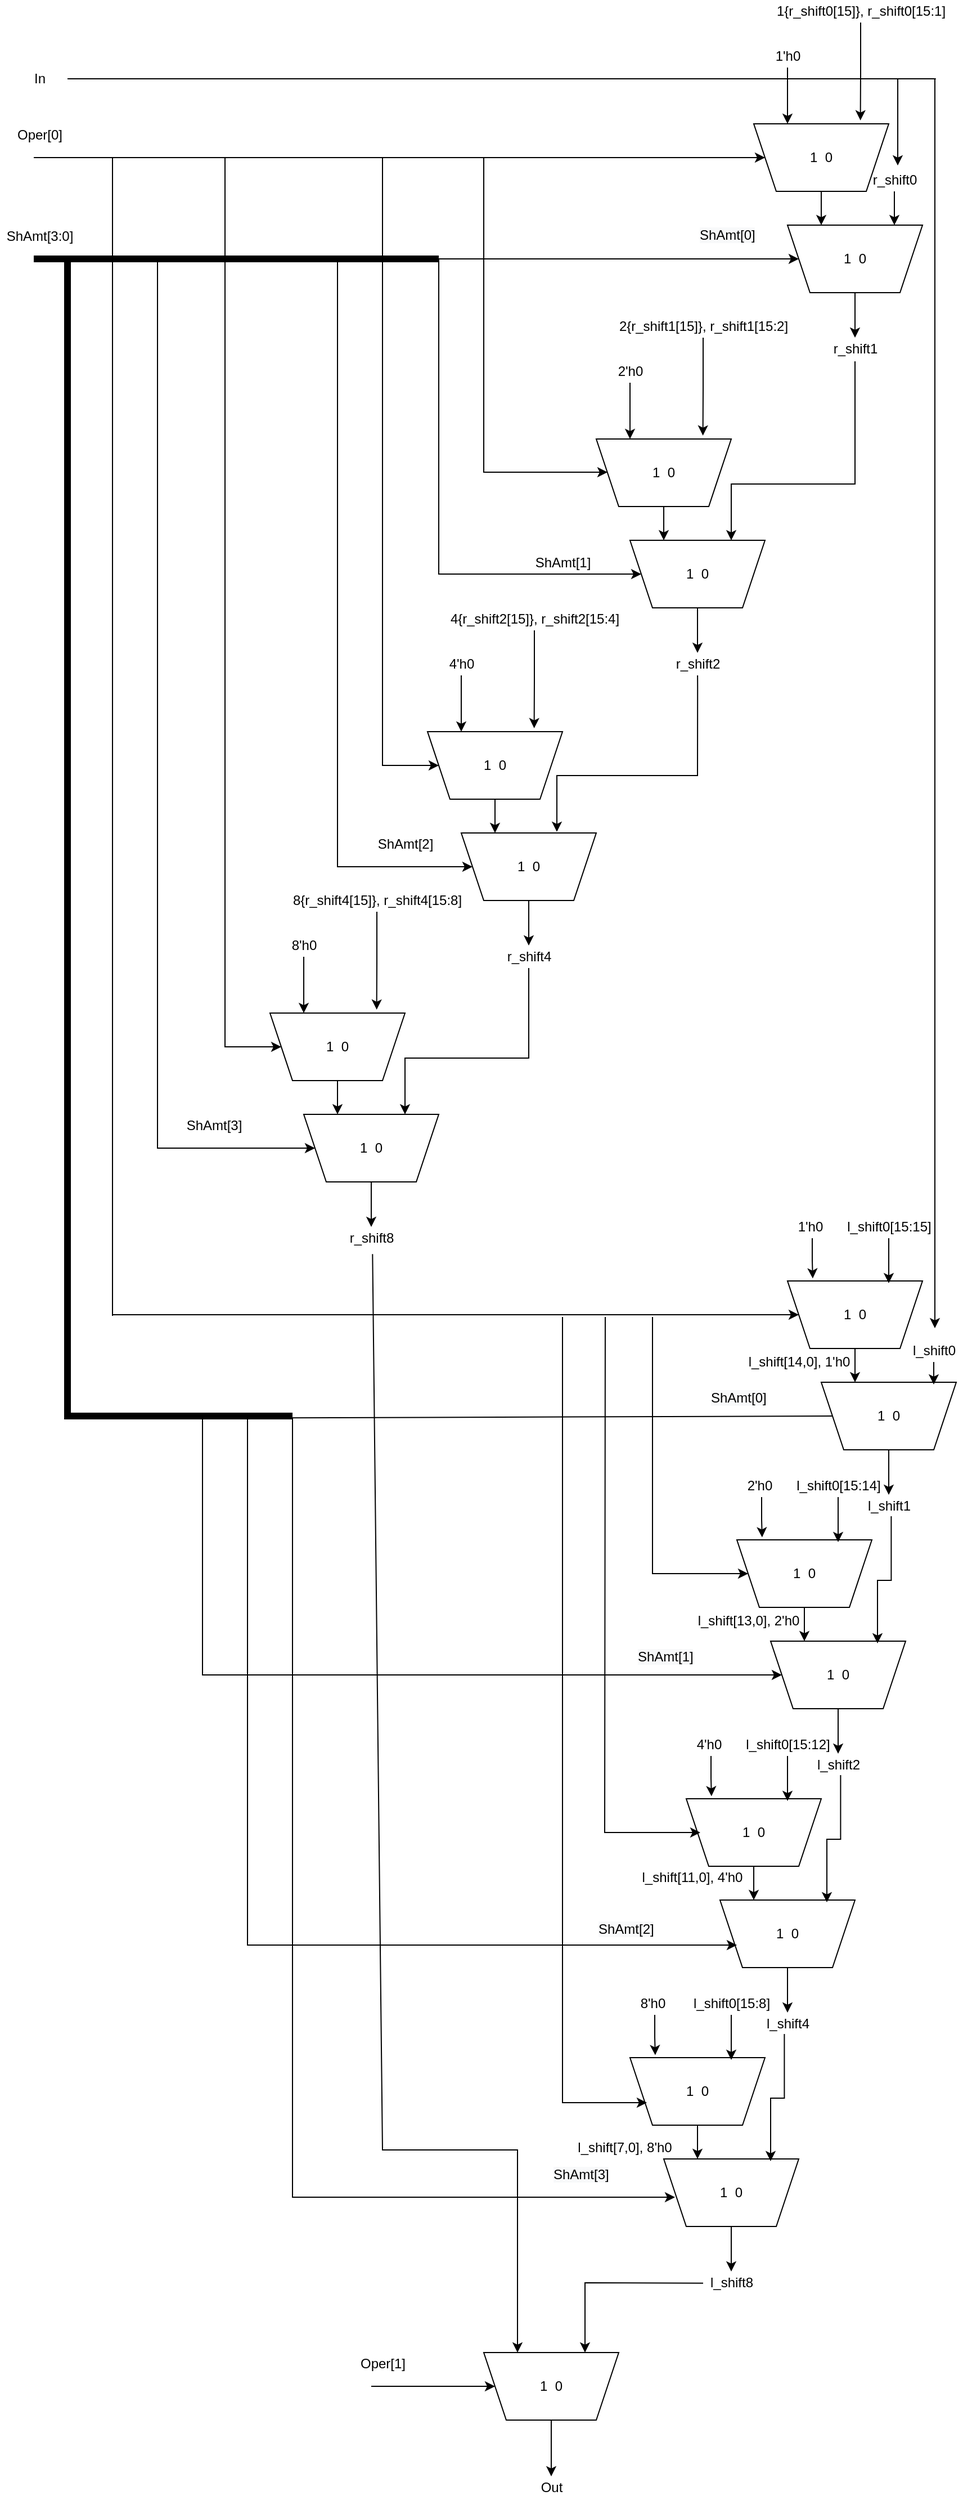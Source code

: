 <mxfile version="16.5.6" type="github">
  <diagram id="RHUD8mf-uBcJdWSbI8hs" name="Page-1">
    <mxGraphModel dx="1720" dy="2362" grid="1" gridSize="10" guides="1" tooltips="1" connect="1" arrows="1" fold="1" page="1" pageScale="1" pageWidth="1654" pageHeight="2336" math="0" shadow="0">
      <root>
        <mxCell id="0" />
        <mxCell id="1" parent="0" />
        <mxCell id="Gvq7CTQBBd0UtpshO9xt-1" value="1&lt;span style=&quot;white-space: pre&quot;&gt;	&lt;span style=&quot;white-space: pre&quot;&gt;	&lt;/span&gt;0&lt;/span&gt;" style="shape=trapezoid;perimeter=trapezoidPerimeter;whiteSpace=wrap;html=1;fixedSize=1;direction=west;" vertex="1" parent="1">
          <mxGeometry x="720" y="230" width="120" height="60" as="geometry" />
        </mxCell>
        <mxCell id="Gvq7CTQBBd0UtpshO9xt-19" value="" style="edgeStyle=orthogonalEdgeStyle;rounded=0;orthogonalLoop=1;jettySize=auto;html=1;entryX=0.75;entryY=1;entryDx=0;entryDy=0;" edge="1" parent="1" source="Gvq7CTQBBd0UtpshO9xt-2" target="Gvq7CTQBBd0UtpshO9xt-1">
          <mxGeometry relative="1" as="geometry" />
        </mxCell>
        <mxCell id="Gvq7CTQBBd0UtpshO9xt-2" value="1&lt;span style=&quot;white-space: pre&quot;&gt;	&lt;/span&gt;&lt;span style=&quot;white-space: pre&quot;&gt;	&lt;/span&gt;0" style="shape=trapezoid;perimeter=trapezoidPerimeter;whiteSpace=wrap;html=1;fixedSize=1;direction=west;" vertex="1" parent="1">
          <mxGeometry x="690" y="140" width="120" height="60" as="geometry" />
        </mxCell>
        <mxCell id="Gvq7CTQBBd0UtpshO9xt-4" value="ShAmt[3:0]" style="text;html=1;align=center;verticalAlign=middle;resizable=0;points=[];autosize=1;strokeColor=none;fillColor=none;" vertex="1" parent="1">
          <mxGeometry x="20" y="230" width="70" height="20" as="geometry" />
        </mxCell>
        <mxCell id="Gvq7CTQBBd0UtpshO9xt-7" value="Oper[0]" style="text;html=1;align=center;verticalAlign=middle;resizable=0;points=[];autosize=1;strokeColor=none;fillColor=none;" vertex="1" parent="1">
          <mxGeometry x="25" y="140" width="60" height="20" as="geometry" />
        </mxCell>
        <mxCell id="Gvq7CTQBBd0UtpshO9xt-13" value="" style="edgeStyle=orthogonalEdgeStyle;rounded=0;orthogonalLoop=1;jettySize=auto;html=1;entryX=0.75;entryY=1;entryDx=0;entryDy=0;" edge="1" parent="1" source="Gvq7CTQBBd0UtpshO9xt-10" target="Gvq7CTQBBd0UtpshO9xt-2">
          <mxGeometry relative="1" as="geometry" />
        </mxCell>
        <mxCell id="Gvq7CTQBBd0UtpshO9xt-10" value="1&#39;h0" style="text;html=1;align=center;verticalAlign=middle;resizable=0;points=[];autosize=1;strokeColor=none;fillColor=none;" vertex="1" parent="1">
          <mxGeometry x="700" y="70" width="40" height="20" as="geometry" />
        </mxCell>
        <mxCell id="Gvq7CTQBBd0UtpshO9xt-18" value="" style="edgeStyle=orthogonalEdgeStyle;rounded=0;orthogonalLoop=1;jettySize=auto;html=1;entryX=0.21;entryY=1.051;entryDx=0;entryDy=0;entryPerimeter=0;" edge="1" parent="1" source="Gvq7CTQBBd0UtpshO9xt-16" target="Gvq7CTQBBd0UtpshO9xt-2">
          <mxGeometry relative="1" as="geometry" />
        </mxCell>
        <mxCell id="Gvq7CTQBBd0UtpshO9xt-16" value="1{r_shift0[15]}, r_shift0[15:1]" style="text;html=1;align=center;verticalAlign=middle;resizable=0;points=[];autosize=1;strokeColor=none;fillColor=none;" vertex="1" parent="1">
          <mxGeometry x="700" y="30" width="170" height="20" as="geometry" />
        </mxCell>
        <mxCell id="Gvq7CTQBBd0UtpshO9xt-20" value="" style="endArrow=classic;html=1;rounded=0;entryX=1;entryY=0.5;entryDx=0;entryDy=0;" edge="1" parent="1" target="Gvq7CTQBBd0UtpshO9xt-1">
          <mxGeometry width="50" height="50" relative="1" as="geometry">
            <mxPoint x="160" y="260" as="sourcePoint" />
            <mxPoint x="780" y="160" as="targetPoint" />
          </mxGeometry>
        </mxCell>
        <mxCell id="Gvq7CTQBBd0UtpshO9xt-22" value="" style="edgeStyle=orthogonalEdgeStyle;rounded=0;orthogonalLoop=1;jettySize=auto;html=1;" edge="1" parent="1" source="Gvq7CTQBBd0UtpshO9xt-21" target="Gvq7CTQBBd0UtpshO9xt-1">
          <mxGeometry relative="1" as="geometry">
            <Array as="points">
              <mxPoint x="815" y="230" />
              <mxPoint x="815" y="230" />
            </Array>
          </mxGeometry>
        </mxCell>
        <mxCell id="Gvq7CTQBBd0UtpshO9xt-21" value="r_shift0" style="text;html=1;align=center;verticalAlign=middle;resizable=0;points=[];autosize=1;strokeColor=none;fillColor=none;" vertex="1" parent="1">
          <mxGeometry x="790" y="180" width="50" height="20" as="geometry" />
        </mxCell>
        <mxCell id="Gvq7CTQBBd0UtpshO9xt-24" value="" style="edgeStyle=orthogonalEdgeStyle;rounded=0;orthogonalLoop=1;jettySize=auto;html=1;" edge="1" parent="1" source="Gvq7CTQBBd0UtpshO9xt-1" target="Gvq7CTQBBd0UtpshO9xt-23">
          <mxGeometry relative="1" as="geometry" />
        </mxCell>
        <mxCell id="Gvq7CTQBBd0UtpshO9xt-23" value="r_shift1" style="text;html=1;align=center;verticalAlign=middle;resizable=0;points=[];autosize=1;strokeColor=none;fillColor=none;" vertex="1" parent="1">
          <mxGeometry x="755" y="330" width="50" height="20" as="geometry" />
        </mxCell>
        <mxCell id="Gvq7CTQBBd0UtpshO9xt-25" value="1&lt;span style=&quot;white-space: pre&quot;&gt;	&lt;span style=&quot;white-space: pre&quot;&gt;	&lt;/span&gt;0&lt;/span&gt;" style="shape=trapezoid;perimeter=trapezoidPerimeter;whiteSpace=wrap;html=1;fixedSize=1;direction=west;" vertex="1" parent="1">
          <mxGeometry x="580" y="510" width="120" height="60" as="geometry" />
        </mxCell>
        <mxCell id="Gvq7CTQBBd0UtpshO9xt-26" value="" style="edgeStyle=orthogonalEdgeStyle;rounded=0;orthogonalLoop=1;jettySize=auto;html=1;entryX=0.75;entryY=1;entryDx=0;entryDy=0;" edge="1" parent="1" source="Gvq7CTQBBd0UtpshO9xt-27" target="Gvq7CTQBBd0UtpshO9xt-25">
          <mxGeometry relative="1" as="geometry" />
        </mxCell>
        <mxCell id="Gvq7CTQBBd0UtpshO9xt-27" value="1&lt;span style=&quot;white-space: pre&quot;&gt;	&lt;/span&gt;&lt;span style=&quot;white-space: pre&quot;&gt;	&lt;/span&gt;0" style="shape=trapezoid;perimeter=trapezoidPerimeter;whiteSpace=wrap;html=1;fixedSize=1;direction=west;" vertex="1" parent="1">
          <mxGeometry x="550" y="420" width="120" height="60" as="geometry" />
        </mxCell>
        <mxCell id="Gvq7CTQBBd0UtpshO9xt-29" value="" style="endArrow=classic;html=1;rounded=0;entryX=1;entryY=0.5;entryDx=0;entryDy=0;" edge="1" parent="1">
          <mxGeometry width="50" height="50" relative="1" as="geometry">
            <mxPoint x="450" y="449.5" as="sourcePoint" />
            <mxPoint x="560" y="449.5" as="targetPoint" />
            <Array as="points">
              <mxPoint x="450" y="170" />
              <mxPoint x="450" y="449.5" />
            </Array>
          </mxGeometry>
        </mxCell>
        <mxCell id="Gvq7CTQBBd0UtpshO9xt-31" value="" style="edgeStyle=orthogonalEdgeStyle;rounded=0;orthogonalLoop=1;jettySize=auto;html=1;entryX=0.75;entryY=1;entryDx=0;entryDy=0;" edge="1" parent="1" source="Gvq7CTQBBd0UtpshO9xt-32" target="Gvq7CTQBBd0UtpshO9xt-27">
          <mxGeometry relative="1" as="geometry" />
        </mxCell>
        <mxCell id="Gvq7CTQBBd0UtpshO9xt-32" value="2&#39;h0" style="text;html=1;align=center;verticalAlign=middle;resizable=0;points=[];autosize=1;strokeColor=none;fillColor=none;" vertex="1" parent="1">
          <mxGeometry x="560" y="350" width="40" height="20" as="geometry" />
        </mxCell>
        <mxCell id="Gvq7CTQBBd0UtpshO9xt-33" value="" style="edgeStyle=orthogonalEdgeStyle;rounded=0;orthogonalLoop=1;jettySize=auto;html=1;entryX=0.21;entryY=1.051;entryDx=0;entryDy=0;entryPerimeter=0;" edge="1" parent="1" source="Gvq7CTQBBd0UtpshO9xt-34" target="Gvq7CTQBBd0UtpshO9xt-27">
          <mxGeometry relative="1" as="geometry" />
        </mxCell>
        <mxCell id="Gvq7CTQBBd0UtpshO9xt-34" value="2{r_shift1[15]}, r_shift1[15:2]" style="text;html=1;align=center;verticalAlign=middle;resizable=0;points=[];autosize=1;strokeColor=none;fillColor=none;" vertex="1" parent="1">
          <mxGeometry x="560" y="310" width="170" height="20" as="geometry" />
        </mxCell>
        <mxCell id="Gvq7CTQBBd0UtpshO9xt-35" value="" style="endArrow=classic;html=1;rounded=0;entryX=1;entryY=0.5;entryDx=0;entryDy=0;" edge="1" parent="1" target="Gvq7CTQBBd0UtpshO9xt-25">
          <mxGeometry width="50" height="50" relative="1" as="geometry">
            <mxPoint x="410" y="260" as="sourcePoint" />
            <mxPoint x="640" y="440" as="targetPoint" />
            <Array as="points">
              <mxPoint x="410" y="540" />
            </Array>
          </mxGeometry>
        </mxCell>
        <mxCell id="Gvq7CTQBBd0UtpshO9xt-36" value="" style="edgeStyle=orthogonalEdgeStyle;rounded=0;orthogonalLoop=1;jettySize=auto;html=1;exitX=0.5;exitY=1.05;exitDx=0;exitDy=0;exitPerimeter=0;" edge="1" parent="1" source="Gvq7CTQBBd0UtpshO9xt-23" target="Gvq7CTQBBd0UtpshO9xt-25">
          <mxGeometry relative="1" as="geometry">
            <Array as="points">
              <mxPoint x="780" y="460" />
              <mxPoint x="670" y="460" />
            </Array>
            <mxPoint x="675" y="480" as="sourcePoint" />
          </mxGeometry>
        </mxCell>
        <mxCell id="Gvq7CTQBBd0UtpshO9xt-38" value="" style="edgeStyle=orthogonalEdgeStyle;rounded=0;orthogonalLoop=1;jettySize=auto;html=1;" edge="1" parent="1" source="Gvq7CTQBBd0UtpshO9xt-25" target="Gvq7CTQBBd0UtpshO9xt-39">
          <mxGeometry relative="1" as="geometry" />
        </mxCell>
        <mxCell id="Gvq7CTQBBd0UtpshO9xt-39" value="r_shift2" style="text;html=1;align=center;verticalAlign=middle;resizable=0;points=[];autosize=1;strokeColor=none;fillColor=none;" vertex="1" parent="1">
          <mxGeometry x="615" y="610" width="50" height="20" as="geometry" />
        </mxCell>
        <mxCell id="Gvq7CTQBBd0UtpshO9xt-40" value="" style="endArrow=classic;html=1;rounded=0;entryX=1;entryY=0.5;entryDx=0;entryDy=0;" edge="1" parent="1" target="Gvq7CTQBBd0UtpshO9xt-2">
          <mxGeometry width="50" height="50" relative="1" as="geometry">
            <mxPoint x="50" y="170" as="sourcePoint" />
            <mxPoint x="390" y="140" as="targetPoint" />
          </mxGeometry>
        </mxCell>
        <mxCell id="Gvq7CTQBBd0UtpshO9xt-41" value="" style="endArrow=classic;html=1;rounded=0;entryX=0.56;entryY=-0.15;entryDx=0;entryDy=0;entryPerimeter=0;" edge="1" parent="1" target="Gvq7CTQBBd0UtpshO9xt-21">
          <mxGeometry width="50" height="50" relative="1" as="geometry">
            <mxPoint x="80" y="100" as="sourcePoint" />
            <mxPoint x="230" y="80" as="targetPoint" />
            <Array as="points">
              <mxPoint x="818" y="100" />
            </Array>
          </mxGeometry>
        </mxCell>
        <mxCell id="Gvq7CTQBBd0UtpshO9xt-42" value="In" style="text;html=1;align=center;verticalAlign=middle;resizable=0;points=[];autosize=1;strokeColor=none;fillColor=none;" vertex="1" parent="1">
          <mxGeometry x="40" y="90" width="30" height="20" as="geometry" />
        </mxCell>
        <mxCell id="Gvq7CTQBBd0UtpshO9xt-43" value="1&lt;span style=&quot;white-space: pre&quot;&gt;	&lt;span style=&quot;white-space: pre&quot;&gt;	&lt;/span&gt;0&lt;/span&gt;" style="shape=trapezoid;perimeter=trapezoidPerimeter;whiteSpace=wrap;html=1;fixedSize=1;direction=west;" vertex="1" parent="1">
          <mxGeometry x="430" y="770" width="120" height="60" as="geometry" />
        </mxCell>
        <mxCell id="Gvq7CTQBBd0UtpshO9xt-44" value="" style="edgeStyle=orthogonalEdgeStyle;rounded=0;orthogonalLoop=1;jettySize=auto;html=1;entryX=0.75;entryY=1;entryDx=0;entryDy=0;" edge="1" parent="1" source="Gvq7CTQBBd0UtpshO9xt-45" target="Gvq7CTQBBd0UtpshO9xt-43">
          <mxGeometry relative="1" as="geometry" />
        </mxCell>
        <mxCell id="Gvq7CTQBBd0UtpshO9xt-45" value="1&lt;span style=&quot;white-space: pre&quot;&gt;	&lt;/span&gt;&lt;span style=&quot;white-space: pre&quot;&gt;	&lt;/span&gt;0" style="shape=trapezoid;perimeter=trapezoidPerimeter;whiteSpace=wrap;html=1;fixedSize=1;direction=west;" vertex="1" parent="1">
          <mxGeometry x="400" y="680" width="120" height="60" as="geometry" />
        </mxCell>
        <mxCell id="Gvq7CTQBBd0UtpshO9xt-46" value="" style="edgeStyle=orthogonalEdgeStyle;rounded=0;orthogonalLoop=1;jettySize=auto;html=1;entryX=0.75;entryY=1;entryDx=0;entryDy=0;" edge="1" parent="1" source="Gvq7CTQBBd0UtpshO9xt-47" target="Gvq7CTQBBd0UtpshO9xt-45">
          <mxGeometry relative="1" as="geometry" />
        </mxCell>
        <mxCell id="Gvq7CTQBBd0UtpshO9xt-47" value="4&#39;h0" style="text;html=1;align=center;verticalAlign=middle;resizable=0;points=[];autosize=1;strokeColor=none;fillColor=none;" vertex="1" parent="1">
          <mxGeometry x="410" y="610" width="40" height="20" as="geometry" />
        </mxCell>
        <mxCell id="Gvq7CTQBBd0UtpshO9xt-48" value="" style="edgeStyle=orthogonalEdgeStyle;rounded=0;orthogonalLoop=1;jettySize=auto;html=1;entryX=0.21;entryY=1.051;entryDx=0;entryDy=0;entryPerimeter=0;" edge="1" parent="1" source="Gvq7CTQBBd0UtpshO9xt-49" target="Gvq7CTQBBd0UtpshO9xt-45">
          <mxGeometry relative="1" as="geometry" />
        </mxCell>
        <mxCell id="Gvq7CTQBBd0UtpshO9xt-49" value="4{r_shift2[15]}, r_shift2[15:4]" style="text;html=1;align=center;verticalAlign=middle;resizable=0;points=[];autosize=1;strokeColor=none;fillColor=none;" vertex="1" parent="1">
          <mxGeometry x="410" y="570" width="170" height="20" as="geometry" />
        </mxCell>
        <mxCell id="Gvq7CTQBBd0UtpshO9xt-50" value="" style="edgeStyle=orthogonalEdgeStyle;rounded=0;orthogonalLoop=1;jettySize=auto;html=1;" edge="1" parent="1" source="Gvq7CTQBBd0UtpshO9xt-43" target="Gvq7CTQBBd0UtpshO9xt-51">
          <mxGeometry relative="1" as="geometry" />
        </mxCell>
        <mxCell id="Gvq7CTQBBd0UtpshO9xt-51" value="r_shift4" style="text;html=1;align=center;verticalAlign=middle;resizable=0;points=[];autosize=1;strokeColor=none;fillColor=none;" vertex="1" parent="1">
          <mxGeometry x="465" y="870" width="50" height="20" as="geometry" />
        </mxCell>
        <mxCell id="Gvq7CTQBBd0UtpshO9xt-52" value="1&lt;span style=&quot;white-space: pre&quot;&gt;	&lt;span style=&quot;white-space: pre&quot;&gt;	&lt;/span&gt;0&lt;/span&gt;" style="shape=trapezoid;perimeter=trapezoidPerimeter;whiteSpace=wrap;html=1;fixedSize=1;direction=west;" vertex="1" parent="1">
          <mxGeometry x="290" y="1020" width="120" height="60" as="geometry" />
        </mxCell>
        <mxCell id="Gvq7CTQBBd0UtpshO9xt-53" value="" style="edgeStyle=orthogonalEdgeStyle;rounded=0;orthogonalLoop=1;jettySize=auto;html=1;entryX=0.75;entryY=1;entryDx=0;entryDy=0;" edge="1" parent="1" source="Gvq7CTQBBd0UtpshO9xt-54" target="Gvq7CTQBBd0UtpshO9xt-52">
          <mxGeometry relative="1" as="geometry" />
        </mxCell>
        <mxCell id="Gvq7CTQBBd0UtpshO9xt-54" value="1&lt;span style=&quot;white-space: pre&quot;&gt;	&lt;/span&gt;&lt;span style=&quot;white-space: pre&quot;&gt;	&lt;/span&gt;0" style="shape=trapezoid;perimeter=trapezoidPerimeter;whiteSpace=wrap;html=1;fixedSize=1;direction=west;" vertex="1" parent="1">
          <mxGeometry x="260" y="930" width="120" height="60" as="geometry" />
        </mxCell>
        <mxCell id="Gvq7CTQBBd0UtpshO9xt-55" value="" style="edgeStyle=orthogonalEdgeStyle;rounded=0;orthogonalLoop=1;jettySize=auto;html=1;entryX=0.75;entryY=1;entryDx=0;entryDy=0;" edge="1" parent="1" source="Gvq7CTQBBd0UtpshO9xt-56" target="Gvq7CTQBBd0UtpshO9xt-54">
          <mxGeometry relative="1" as="geometry" />
        </mxCell>
        <mxCell id="Gvq7CTQBBd0UtpshO9xt-56" value="8&#39;h0" style="text;html=1;align=center;verticalAlign=middle;resizable=0;points=[];autosize=1;strokeColor=none;fillColor=none;" vertex="1" parent="1">
          <mxGeometry x="270" y="860" width="40" height="20" as="geometry" />
        </mxCell>
        <mxCell id="Gvq7CTQBBd0UtpshO9xt-57" value="" style="edgeStyle=orthogonalEdgeStyle;rounded=0;orthogonalLoop=1;jettySize=auto;html=1;entryX=0.21;entryY=1.051;entryDx=0;entryDy=0;entryPerimeter=0;" edge="1" parent="1" source="Gvq7CTQBBd0UtpshO9xt-58" target="Gvq7CTQBBd0UtpshO9xt-54">
          <mxGeometry relative="1" as="geometry" />
        </mxCell>
        <mxCell id="Gvq7CTQBBd0UtpshO9xt-58" value="8{r_shift4[15]}, r_shift4[15:8]" style="text;html=1;align=center;verticalAlign=middle;resizable=0;points=[];autosize=1;strokeColor=none;fillColor=none;" vertex="1" parent="1">
          <mxGeometry x="270" y="820" width="170" height="20" as="geometry" />
        </mxCell>
        <mxCell id="Gvq7CTQBBd0UtpshO9xt-59" value="" style="edgeStyle=orthogonalEdgeStyle;rounded=0;orthogonalLoop=1;jettySize=auto;html=1;" edge="1" parent="1" source="Gvq7CTQBBd0UtpshO9xt-52" target="Gvq7CTQBBd0UtpshO9xt-60">
          <mxGeometry relative="1" as="geometry" />
        </mxCell>
        <mxCell id="Gvq7CTQBBd0UtpshO9xt-60" value="r_shift8" style="text;html=1;align=center;verticalAlign=middle;resizable=0;points=[];autosize=1;strokeColor=none;fillColor=none;" vertex="1" parent="1">
          <mxGeometry x="325" y="1120" width="50" height="20" as="geometry" />
        </mxCell>
        <mxCell id="Gvq7CTQBBd0UtpshO9xt-61" value="" style="endArrow=classic;html=1;rounded=0;entryX=1;entryY=0.5;entryDx=0;entryDy=0;" edge="1" parent="1" target="Gvq7CTQBBd0UtpshO9xt-45">
          <mxGeometry width="50" height="50" relative="1" as="geometry">
            <mxPoint x="360" y="170" as="sourcePoint" />
            <mxPoint x="390" y="660" as="targetPoint" />
            <Array as="points">
              <mxPoint x="360" y="710" />
            </Array>
          </mxGeometry>
        </mxCell>
        <mxCell id="Gvq7CTQBBd0UtpshO9xt-62" value="" style="endArrow=classic;html=1;rounded=0;entryX=0.917;entryY=0.5;entryDx=0;entryDy=0;entryPerimeter=0;" edge="1" parent="1" target="Gvq7CTQBBd0UtpshO9xt-43">
          <mxGeometry width="50" height="50" relative="1" as="geometry">
            <mxPoint x="320" y="260" as="sourcePoint" />
            <mxPoint x="250" y="480" as="targetPoint" />
            <Array as="points">
              <mxPoint x="320" y="800" />
            </Array>
          </mxGeometry>
        </mxCell>
        <mxCell id="Gvq7CTQBBd0UtpshO9xt-63" value="" style="endArrow=classic;html=1;rounded=0;entryX=1;entryY=0.5;entryDx=0;entryDy=0;" edge="1" parent="1">
          <mxGeometry width="50" height="50" relative="1" as="geometry">
            <mxPoint x="220" y="170" as="sourcePoint" />
            <mxPoint x="270.0" y="960" as="targetPoint" />
            <Array as="points">
              <mxPoint x="220" y="960" />
            </Array>
          </mxGeometry>
        </mxCell>
        <mxCell id="Gvq7CTQBBd0UtpshO9xt-64" value="" style="endArrow=classic;html=1;rounded=0;entryX=1;entryY=0.5;entryDx=0;entryDy=0;" edge="1" parent="1">
          <mxGeometry width="50" height="50" relative="1" as="geometry">
            <mxPoint x="160" y="260" as="sourcePoint" />
            <mxPoint x="300.0" y="1050" as="targetPoint" />
            <Array as="points">
              <mxPoint x="160" y="1050" />
            </Array>
          </mxGeometry>
        </mxCell>
        <mxCell id="Gvq7CTQBBd0UtpshO9xt-65" value="" style="edgeStyle=orthogonalEdgeStyle;rounded=0;orthogonalLoop=1;jettySize=auto;html=1;exitX=0.501;exitY=1;exitDx=0;exitDy=0;exitPerimeter=0;" edge="1" parent="1" source="Gvq7CTQBBd0UtpshO9xt-39">
          <mxGeometry relative="1" as="geometry">
            <Array as="points">
              <mxPoint x="640" y="640" />
              <mxPoint x="640" y="719" />
              <mxPoint x="515" y="719" />
            </Array>
            <mxPoint x="640" y="640" as="sourcePoint" />
            <mxPoint x="515" y="769" as="targetPoint" />
          </mxGeometry>
        </mxCell>
        <mxCell id="Gvq7CTQBBd0UtpshO9xt-66" value="" style="edgeStyle=orthogonalEdgeStyle;rounded=0;orthogonalLoop=1;jettySize=auto;html=1;exitX=0.5;exitY=1;exitDx=0;exitDy=0;exitPerimeter=0;" edge="1" parent="1" source="Gvq7CTQBBd0UtpshO9xt-51">
          <mxGeometry relative="1" as="geometry">
            <Array as="points">
              <mxPoint x="490" y="970" />
              <mxPoint x="380" y="970" />
            </Array>
            <mxPoint x="490" y="900" as="sourcePoint" />
            <mxPoint x="380" y="1020" as="targetPoint" />
          </mxGeometry>
        </mxCell>
        <mxCell id="Gvq7CTQBBd0UtpshO9xt-70" value="" style="endArrow=none;html=1;rounded=0;strokeWidth=6;" edge="1" parent="1">
          <mxGeometry width="50" height="50" relative="1" as="geometry">
            <mxPoint x="50" y="260" as="sourcePoint" />
            <mxPoint x="410" y="260" as="targetPoint" />
          </mxGeometry>
        </mxCell>
        <mxCell id="Gvq7CTQBBd0UtpshO9xt-71" value="ShAmt[3]" style="text;html=1;align=center;verticalAlign=middle;resizable=0;points=[];autosize=1;strokeColor=none;fillColor=none;" vertex="1" parent="1">
          <mxGeometry x="180" y="1020" width="60" height="20" as="geometry" />
        </mxCell>
        <mxCell id="Gvq7CTQBBd0UtpshO9xt-72" value="ShAmt[2]" style="text;html=1;align=center;verticalAlign=middle;resizable=0;points=[];autosize=1;strokeColor=none;fillColor=none;" vertex="1" parent="1">
          <mxGeometry x="350" y="770" width="60" height="20" as="geometry" />
        </mxCell>
        <mxCell id="Gvq7CTQBBd0UtpshO9xt-73" value="ShAmt[1]" style="text;html=1;align=center;verticalAlign=middle;resizable=0;points=[];autosize=1;strokeColor=none;fillColor=none;" vertex="1" parent="1">
          <mxGeometry x="490" y="520" width="60" height="20" as="geometry" />
        </mxCell>
        <mxCell id="Gvq7CTQBBd0UtpshO9xt-74" value="&lt;span style=&quot;color: rgb(0 , 0 , 0) ; font-family: &amp;#34;helvetica&amp;#34; ; font-size: 12px ; font-style: normal ; font-weight: 400 ; letter-spacing: normal ; text-align: center ; text-indent: 0px ; text-transform: none ; word-spacing: 0px ; background-color: rgb(248 , 249 , 250) ; display: inline ; float: none&quot;&gt;ShAmt[0]&lt;/span&gt;" style="text;whiteSpace=wrap;html=1;" vertex="1" parent="1">
          <mxGeometry x="640" y="225" width="70" height="30" as="geometry" />
        </mxCell>
        <mxCell id="Gvq7CTQBBd0UtpshO9xt-75" value="1&lt;span style=&quot;white-space: pre&quot;&gt;	&lt;span style=&quot;white-space: pre&quot;&gt;	&lt;/span&gt;0&lt;/span&gt;" style="shape=trapezoid;perimeter=trapezoidPerimeter;whiteSpace=wrap;html=1;fixedSize=1;direction=west;" vertex="1" parent="1">
          <mxGeometry x="750" y="1258" width="120" height="60" as="geometry" />
        </mxCell>
        <mxCell id="Gvq7CTQBBd0UtpshO9xt-76" value="" style="edgeStyle=orthogonalEdgeStyle;rounded=0;orthogonalLoop=1;jettySize=auto;html=1;entryX=0.75;entryY=1;entryDx=0;entryDy=0;" edge="1" parent="1" source="Gvq7CTQBBd0UtpshO9xt-77" target="Gvq7CTQBBd0UtpshO9xt-75">
          <mxGeometry relative="1" as="geometry" />
        </mxCell>
        <mxCell id="Gvq7CTQBBd0UtpshO9xt-77" value="1&lt;span style=&quot;white-space: pre&quot;&gt;	&lt;/span&gt;&lt;span style=&quot;white-space: pre&quot;&gt;	&lt;/span&gt;0" style="shape=trapezoid;perimeter=trapezoidPerimeter;whiteSpace=wrap;html=1;fixedSize=1;direction=west;" vertex="1" parent="1">
          <mxGeometry x="720" y="1168" width="120" height="60" as="geometry" />
        </mxCell>
        <mxCell id="Gvq7CTQBBd0UtpshO9xt-78" value="" style="edgeStyle=orthogonalEdgeStyle;rounded=0;orthogonalLoop=1;jettySize=auto;html=1;" edge="1" parent="1" source="Gvq7CTQBBd0UtpshO9xt-75" target="Gvq7CTQBBd0UtpshO9xt-79">
          <mxGeometry relative="1" as="geometry" />
        </mxCell>
        <mxCell id="Gvq7CTQBBd0UtpshO9xt-79" value="l_shift1" style="text;html=1;align=center;verticalAlign=middle;resizable=0;points=[];autosize=1;strokeColor=none;fillColor=none;" vertex="1" parent="1">
          <mxGeometry x="785" y="1358" width="50" height="20" as="geometry" />
        </mxCell>
        <mxCell id="Gvq7CTQBBd0UtpshO9xt-80" value="" style="endArrow=classic;html=1;rounded=0;strokeWidth=1;" edge="1" parent="1">
          <mxGeometry width="50" height="50" relative="1" as="geometry">
            <mxPoint x="851" y="100" as="sourcePoint" />
            <mxPoint x="851" y="1210" as="targetPoint" />
            <Array as="points">
              <mxPoint x="851" y="100" />
            </Array>
          </mxGeometry>
        </mxCell>
        <mxCell id="Gvq7CTQBBd0UtpshO9xt-81" value="" style="endArrow=none;html=1;rounded=0;strokeWidth=1;" edge="1" parent="1">
          <mxGeometry width="50" height="50" relative="1" as="geometry">
            <mxPoint x="814" y="99.97" as="sourcePoint" />
            <mxPoint x="851.85" y="100.02" as="targetPoint" />
          </mxGeometry>
        </mxCell>
        <mxCell id="Gvq7CTQBBd0UtpshO9xt-83" value="" style="edgeStyle=orthogonalEdgeStyle;rounded=0;orthogonalLoop=1;jettySize=auto;html=1;strokeWidth=1;" edge="1" parent="1" source="Gvq7CTQBBd0UtpshO9xt-82">
          <mxGeometry relative="1" as="geometry">
            <mxPoint x="850" y="1260" as="targetPoint" />
          </mxGeometry>
        </mxCell>
        <mxCell id="Gvq7CTQBBd0UtpshO9xt-82" value="l_shift0" style="text;html=1;align=center;verticalAlign=middle;resizable=0;points=[];autosize=1;strokeColor=none;fillColor=none;" vertex="1" parent="1">
          <mxGeometry x="825" y="1220" width="50" height="20" as="geometry" />
        </mxCell>
        <mxCell id="Gvq7CTQBBd0UtpshO9xt-84" value="" style="endArrow=classic;html=1;rounded=0;strokeWidth=1;entryX=1;entryY=0.5;entryDx=0;entryDy=0;" edge="1" parent="1" target="Gvq7CTQBBd0UtpshO9xt-77">
          <mxGeometry width="50" height="50" relative="1" as="geometry">
            <mxPoint x="120" y="1198" as="sourcePoint" />
            <mxPoint x="670" y="1190" as="targetPoint" />
          </mxGeometry>
        </mxCell>
        <mxCell id="Gvq7CTQBBd0UtpshO9xt-85" value="" style="endArrow=none;html=1;rounded=0;strokeWidth=1;" edge="1" parent="1">
          <mxGeometry width="50" height="50" relative="1" as="geometry">
            <mxPoint x="120" y="1199" as="sourcePoint" />
            <mxPoint x="120" y="170" as="targetPoint" />
          </mxGeometry>
        </mxCell>
        <mxCell id="Gvq7CTQBBd0UtpshO9xt-88" style="edgeStyle=orthogonalEdgeStyle;rounded=0;orthogonalLoop=1;jettySize=auto;html=1;strokeWidth=1;" edge="1" parent="1" source="Gvq7CTQBBd0UtpshO9xt-86">
          <mxGeometry relative="1" as="geometry">
            <mxPoint x="810" y="1170" as="targetPoint" />
            <Array as="points">
              <mxPoint x="810" y="1170" />
            </Array>
          </mxGeometry>
        </mxCell>
        <mxCell id="Gvq7CTQBBd0UtpshO9xt-86" value="l_shift0[15:15]" style="text;html=1;align=center;verticalAlign=middle;resizable=0;points=[];autosize=1;strokeColor=none;fillColor=none;" vertex="1" parent="1">
          <mxGeometry x="765" y="1110" width="90" height="20" as="geometry" />
        </mxCell>
        <mxCell id="Gvq7CTQBBd0UtpshO9xt-90" value="" style="edgeStyle=orthogonalEdgeStyle;rounded=0;orthogonalLoop=1;jettySize=auto;html=1;strokeWidth=1;entryX=0.813;entryY=1.037;entryDx=0;entryDy=0;entryPerimeter=0;" edge="1" parent="1" source="Gvq7CTQBBd0UtpshO9xt-89" target="Gvq7CTQBBd0UtpshO9xt-77">
          <mxGeometry relative="1" as="geometry">
            <Array as="points">
              <mxPoint x="742" y="1150" />
              <mxPoint x="742" y="1150" />
            </Array>
          </mxGeometry>
        </mxCell>
        <mxCell id="Gvq7CTQBBd0UtpshO9xt-89" value="1&#39;h0" style="text;html=1;align=center;verticalAlign=middle;resizable=0;points=[];autosize=1;strokeColor=none;fillColor=none;" vertex="1" parent="1">
          <mxGeometry x="720" y="1110" width="40" height="20" as="geometry" />
        </mxCell>
        <mxCell id="Gvq7CTQBBd0UtpshO9xt-91" value="l_shift[14,0], 1&#39;h0" style="text;html=1;align=center;verticalAlign=middle;resizable=0;points=[];autosize=1;strokeColor=none;fillColor=none;" vertex="1" parent="1">
          <mxGeometry x="675" y="1230" width="110" height="20" as="geometry" />
        </mxCell>
        <mxCell id="Gvq7CTQBBd0UtpshO9xt-92" value="1&lt;span style=&quot;white-space: pre&quot;&gt;	&lt;span style=&quot;white-space: pre&quot;&gt;	&lt;/span&gt;0&lt;/span&gt;" style="shape=trapezoid;perimeter=trapezoidPerimeter;whiteSpace=wrap;html=1;fixedSize=1;direction=west;" vertex="1" parent="1">
          <mxGeometry x="705" y="1488" width="120" height="60" as="geometry" />
        </mxCell>
        <mxCell id="Gvq7CTQBBd0UtpshO9xt-93" value="" style="edgeStyle=orthogonalEdgeStyle;rounded=0;orthogonalLoop=1;jettySize=auto;html=1;entryX=0.75;entryY=1;entryDx=0;entryDy=0;" edge="1" parent="1" source="Gvq7CTQBBd0UtpshO9xt-94" target="Gvq7CTQBBd0UtpshO9xt-92">
          <mxGeometry relative="1" as="geometry" />
        </mxCell>
        <mxCell id="Gvq7CTQBBd0UtpshO9xt-94" value="1&lt;span style=&quot;white-space: pre&quot;&gt;	&lt;/span&gt;&lt;span style=&quot;white-space: pre&quot;&gt;	&lt;/span&gt;0" style="shape=trapezoid;perimeter=trapezoidPerimeter;whiteSpace=wrap;html=1;fixedSize=1;direction=west;" vertex="1" parent="1">
          <mxGeometry x="675" y="1398" width="120" height="60" as="geometry" />
        </mxCell>
        <mxCell id="Gvq7CTQBBd0UtpshO9xt-95" value="" style="edgeStyle=orthogonalEdgeStyle;rounded=0;orthogonalLoop=1;jettySize=auto;html=1;" edge="1" parent="1" source="Gvq7CTQBBd0UtpshO9xt-92" target="Gvq7CTQBBd0UtpshO9xt-96">
          <mxGeometry relative="1" as="geometry" />
        </mxCell>
        <mxCell id="Gvq7CTQBBd0UtpshO9xt-96" value="l_shift2" style="text;html=1;align=center;verticalAlign=middle;resizable=0;points=[];autosize=1;strokeColor=none;fillColor=none;" vertex="1" parent="1">
          <mxGeometry x="740" y="1588" width="50" height="20" as="geometry" />
        </mxCell>
        <mxCell id="Gvq7CTQBBd0UtpshO9xt-97" value="" style="edgeStyle=orthogonalEdgeStyle;rounded=0;orthogonalLoop=1;jettySize=auto;html=1;strokeWidth=1;exitX=0.544;exitY=0.952;exitDx=0;exitDy=0;exitPerimeter=0;" edge="1" parent="1" source="Gvq7CTQBBd0UtpshO9xt-79">
          <mxGeometry relative="1" as="geometry">
            <mxPoint x="800" y="1490" as="targetPoint" />
            <mxPoint x="805.0" y="1470" as="sourcePoint" />
            <Array as="points">
              <mxPoint x="812" y="1434" />
              <mxPoint x="800" y="1434" />
              <mxPoint x="800" y="1490" />
            </Array>
          </mxGeometry>
        </mxCell>
        <mxCell id="Gvq7CTQBBd0UtpshO9xt-99" style="edgeStyle=orthogonalEdgeStyle;rounded=0;orthogonalLoop=1;jettySize=auto;html=1;strokeWidth=1;" edge="1" parent="1" source="Gvq7CTQBBd0UtpshO9xt-100">
          <mxGeometry relative="1" as="geometry">
            <mxPoint x="765" y="1400" as="targetPoint" />
            <Array as="points">
              <mxPoint x="765" y="1400" />
            </Array>
          </mxGeometry>
        </mxCell>
        <mxCell id="Gvq7CTQBBd0UtpshO9xt-100" value="l_shift0[15:14]" style="text;html=1;align=center;verticalAlign=middle;resizable=0;points=[];autosize=1;strokeColor=none;fillColor=none;" vertex="1" parent="1">
          <mxGeometry x="720" y="1340" width="90" height="20" as="geometry" />
        </mxCell>
        <mxCell id="Gvq7CTQBBd0UtpshO9xt-101" value="" style="edgeStyle=orthogonalEdgeStyle;rounded=0;orthogonalLoop=1;jettySize=auto;html=1;strokeWidth=1;entryX=0.813;entryY=1.037;entryDx=0;entryDy=0;entryPerimeter=0;" edge="1" parent="1" source="Gvq7CTQBBd0UtpshO9xt-102" target="Gvq7CTQBBd0UtpshO9xt-94">
          <mxGeometry relative="1" as="geometry">
            <Array as="points">
              <mxPoint x="697" y="1380" />
              <mxPoint x="697" y="1380" />
            </Array>
          </mxGeometry>
        </mxCell>
        <mxCell id="Gvq7CTQBBd0UtpshO9xt-102" value="2&#39;h0" style="text;html=1;align=center;verticalAlign=middle;resizable=0;points=[];autosize=1;strokeColor=none;fillColor=none;" vertex="1" parent="1">
          <mxGeometry x="675" y="1340" width="40" height="20" as="geometry" />
        </mxCell>
        <mxCell id="Gvq7CTQBBd0UtpshO9xt-103" value="l_shift[13,0], 2&#39;h0" style="text;html=1;align=center;verticalAlign=middle;resizable=0;points=[];autosize=1;strokeColor=none;fillColor=none;" vertex="1" parent="1">
          <mxGeometry x="630" y="1460" width="110" height="20" as="geometry" />
        </mxCell>
        <mxCell id="Gvq7CTQBBd0UtpshO9xt-105" value="1&lt;span style=&quot;white-space: pre&quot;&gt;	&lt;span style=&quot;white-space: pre&quot;&gt;	&lt;/span&gt;0&lt;/span&gt;" style="shape=trapezoid;perimeter=trapezoidPerimeter;whiteSpace=wrap;html=1;fixedSize=1;direction=west;" vertex="1" parent="1">
          <mxGeometry x="660" y="1718" width="120" height="60" as="geometry" />
        </mxCell>
        <mxCell id="Gvq7CTQBBd0UtpshO9xt-106" value="" style="edgeStyle=orthogonalEdgeStyle;rounded=0;orthogonalLoop=1;jettySize=auto;html=1;entryX=0.75;entryY=1;entryDx=0;entryDy=0;" edge="1" parent="1" source="Gvq7CTQBBd0UtpshO9xt-107" target="Gvq7CTQBBd0UtpshO9xt-105">
          <mxGeometry relative="1" as="geometry" />
        </mxCell>
        <mxCell id="Gvq7CTQBBd0UtpshO9xt-107" value="1&lt;span style=&quot;white-space: pre&quot;&gt;	&lt;/span&gt;&lt;span style=&quot;white-space: pre&quot;&gt;	&lt;/span&gt;0" style="shape=trapezoid;perimeter=trapezoidPerimeter;whiteSpace=wrap;html=1;fixedSize=1;direction=west;" vertex="1" parent="1">
          <mxGeometry x="630" y="1628" width="120" height="60" as="geometry" />
        </mxCell>
        <mxCell id="Gvq7CTQBBd0UtpshO9xt-108" value="" style="edgeStyle=orthogonalEdgeStyle;rounded=0;orthogonalLoop=1;jettySize=auto;html=1;" edge="1" parent="1" source="Gvq7CTQBBd0UtpshO9xt-105" target="Gvq7CTQBBd0UtpshO9xt-109">
          <mxGeometry relative="1" as="geometry" />
        </mxCell>
        <mxCell id="Gvq7CTQBBd0UtpshO9xt-109" value="l_shift4" style="text;html=1;align=center;verticalAlign=middle;resizable=0;points=[];autosize=1;strokeColor=none;fillColor=none;" vertex="1" parent="1">
          <mxGeometry x="695" y="1818" width="50" height="20" as="geometry" />
        </mxCell>
        <mxCell id="Gvq7CTQBBd0UtpshO9xt-110" value="" style="edgeStyle=orthogonalEdgeStyle;rounded=0;orthogonalLoop=1;jettySize=auto;html=1;strokeWidth=1;exitX=0.544;exitY=0.952;exitDx=0;exitDy=0;exitPerimeter=0;" edge="1" parent="1">
          <mxGeometry relative="1" as="geometry">
            <mxPoint x="755" y="1720" as="targetPoint" />
            <mxPoint x="767.2" y="1607.04" as="sourcePoint" />
            <Array as="points">
              <mxPoint x="767" y="1664" />
              <mxPoint x="755" y="1664" />
              <mxPoint x="755" y="1720" />
            </Array>
          </mxGeometry>
        </mxCell>
        <mxCell id="Gvq7CTQBBd0UtpshO9xt-111" style="edgeStyle=orthogonalEdgeStyle;rounded=0;orthogonalLoop=1;jettySize=auto;html=1;strokeWidth=1;" edge="1" parent="1" source="Gvq7CTQBBd0UtpshO9xt-112">
          <mxGeometry relative="1" as="geometry">
            <mxPoint x="720" y="1630" as="targetPoint" />
            <Array as="points">
              <mxPoint x="720" y="1630" />
            </Array>
          </mxGeometry>
        </mxCell>
        <mxCell id="Gvq7CTQBBd0UtpshO9xt-112" value="l_shift0[15:12]" style="text;html=1;align=center;verticalAlign=middle;resizable=0;points=[];autosize=1;strokeColor=none;fillColor=none;" vertex="1" parent="1">
          <mxGeometry x="675" y="1570" width="90" height="20" as="geometry" />
        </mxCell>
        <mxCell id="Gvq7CTQBBd0UtpshO9xt-113" value="" style="edgeStyle=orthogonalEdgeStyle;rounded=0;orthogonalLoop=1;jettySize=auto;html=1;strokeWidth=1;entryX=0.813;entryY=1.037;entryDx=0;entryDy=0;entryPerimeter=0;" edge="1" parent="1" source="Gvq7CTQBBd0UtpshO9xt-114" target="Gvq7CTQBBd0UtpshO9xt-107">
          <mxGeometry relative="1" as="geometry">
            <Array as="points">
              <mxPoint x="652" y="1610" />
              <mxPoint x="652" y="1610" />
            </Array>
          </mxGeometry>
        </mxCell>
        <mxCell id="Gvq7CTQBBd0UtpshO9xt-114" value="4&#39;h0" style="text;html=1;align=center;verticalAlign=middle;resizable=0;points=[];autosize=1;strokeColor=none;fillColor=none;" vertex="1" parent="1">
          <mxGeometry x="630" y="1570" width="40" height="20" as="geometry" />
        </mxCell>
        <mxCell id="Gvq7CTQBBd0UtpshO9xt-115" value="l_shift[11,0], 4&#39;h0" style="text;html=1;align=center;verticalAlign=middle;resizable=0;points=[];autosize=1;strokeColor=none;fillColor=none;" vertex="1" parent="1">
          <mxGeometry x="585" y="1688" width="100" height="20" as="geometry" />
        </mxCell>
        <mxCell id="Gvq7CTQBBd0UtpshO9xt-117" value="1&lt;span style=&quot;white-space: pre&quot;&gt;	&lt;span style=&quot;white-space: pre&quot;&gt;	&lt;/span&gt;0&lt;/span&gt;" style="shape=trapezoid;perimeter=trapezoidPerimeter;whiteSpace=wrap;html=1;fixedSize=1;direction=west;" vertex="1" parent="1">
          <mxGeometry x="610" y="1948" width="120" height="60" as="geometry" />
        </mxCell>
        <mxCell id="Gvq7CTQBBd0UtpshO9xt-118" value="" style="edgeStyle=orthogonalEdgeStyle;rounded=0;orthogonalLoop=1;jettySize=auto;html=1;entryX=0.75;entryY=1;entryDx=0;entryDy=0;" edge="1" parent="1" source="Gvq7CTQBBd0UtpshO9xt-119" target="Gvq7CTQBBd0UtpshO9xt-117">
          <mxGeometry relative="1" as="geometry" />
        </mxCell>
        <mxCell id="Gvq7CTQBBd0UtpshO9xt-119" value="1&lt;span style=&quot;white-space: pre&quot;&gt;	&lt;/span&gt;&lt;span style=&quot;white-space: pre&quot;&gt;	&lt;/span&gt;0" style="shape=trapezoid;perimeter=trapezoidPerimeter;whiteSpace=wrap;html=1;fixedSize=1;direction=west;" vertex="1" parent="1">
          <mxGeometry x="580" y="1858" width="120" height="60" as="geometry" />
        </mxCell>
        <mxCell id="Gvq7CTQBBd0UtpshO9xt-120" value="" style="edgeStyle=orthogonalEdgeStyle;rounded=0;orthogonalLoop=1;jettySize=auto;html=1;" edge="1" parent="1" source="Gvq7CTQBBd0UtpshO9xt-117" target="Gvq7CTQBBd0UtpshO9xt-121">
          <mxGeometry relative="1" as="geometry" />
        </mxCell>
        <mxCell id="Gvq7CTQBBd0UtpshO9xt-121" value="l_shift8" style="text;html=1;align=center;verticalAlign=middle;resizable=0;points=[];autosize=1;strokeColor=none;fillColor=none;" vertex="1" parent="1">
          <mxGeometry x="645" y="2048" width="50" height="20" as="geometry" />
        </mxCell>
        <mxCell id="Gvq7CTQBBd0UtpshO9xt-122" value="" style="edgeStyle=orthogonalEdgeStyle;rounded=0;orthogonalLoop=1;jettySize=auto;html=1;strokeWidth=1;exitX=0.544;exitY=0.952;exitDx=0;exitDy=0;exitPerimeter=0;" edge="1" parent="1">
          <mxGeometry relative="1" as="geometry">
            <mxPoint x="705" y="1950" as="targetPoint" />
            <mxPoint x="717.2" y="1837.04" as="sourcePoint" />
            <Array as="points">
              <mxPoint x="717" y="1894" />
              <mxPoint x="705" y="1894" />
              <mxPoint x="705" y="1950" />
            </Array>
          </mxGeometry>
        </mxCell>
        <mxCell id="Gvq7CTQBBd0UtpshO9xt-123" style="edgeStyle=orthogonalEdgeStyle;rounded=0;orthogonalLoop=1;jettySize=auto;html=1;strokeWidth=1;" edge="1" parent="1" source="Gvq7CTQBBd0UtpshO9xt-124">
          <mxGeometry relative="1" as="geometry">
            <mxPoint x="670" y="1860" as="targetPoint" />
            <Array as="points">
              <mxPoint x="670" y="1860" />
            </Array>
          </mxGeometry>
        </mxCell>
        <mxCell id="Gvq7CTQBBd0UtpshO9xt-124" value="l_shift0[15:8]" style="text;html=1;align=center;verticalAlign=middle;resizable=0;points=[];autosize=1;strokeColor=none;fillColor=none;" vertex="1" parent="1">
          <mxGeometry x="630" y="1800" width="80" height="20" as="geometry" />
        </mxCell>
        <mxCell id="Gvq7CTQBBd0UtpshO9xt-125" value="" style="edgeStyle=orthogonalEdgeStyle;rounded=0;orthogonalLoop=1;jettySize=auto;html=1;strokeWidth=1;entryX=0.813;entryY=1.037;entryDx=0;entryDy=0;entryPerimeter=0;" edge="1" parent="1" source="Gvq7CTQBBd0UtpshO9xt-126" target="Gvq7CTQBBd0UtpshO9xt-119">
          <mxGeometry relative="1" as="geometry">
            <Array as="points">
              <mxPoint x="602" y="1840" />
              <mxPoint x="602" y="1840" />
            </Array>
          </mxGeometry>
        </mxCell>
        <mxCell id="Gvq7CTQBBd0UtpshO9xt-126" value="8&#39;h0" style="text;html=1;align=center;verticalAlign=middle;resizable=0;points=[];autosize=1;strokeColor=none;fillColor=none;" vertex="1" parent="1">
          <mxGeometry x="580" y="1800" width="40" height="20" as="geometry" />
        </mxCell>
        <mxCell id="Gvq7CTQBBd0UtpshO9xt-127" value="l_shift[7,0], 8&#39;h0" style="text;html=1;align=center;verticalAlign=middle;resizable=0;points=[];autosize=1;strokeColor=none;fillColor=none;" vertex="1" parent="1">
          <mxGeometry x="525" y="1928" width="100" height="20" as="geometry" />
        </mxCell>
        <mxCell id="Gvq7CTQBBd0UtpshO9xt-128" value="1&lt;span style=&quot;white-space: pre&quot;&gt;	&lt;span style=&quot;white-space: pre&quot;&gt;	&lt;/span&gt;0&lt;/span&gt;" style="shape=trapezoid;perimeter=trapezoidPerimeter;whiteSpace=wrap;html=1;fixedSize=1;direction=west;" vertex="1" parent="1">
          <mxGeometry x="450" y="2120" width="120" height="60" as="geometry" />
        </mxCell>
        <mxCell id="Gvq7CTQBBd0UtpshO9xt-129" value="" style="endArrow=classic;html=1;rounded=0;strokeWidth=1;exitX=0.523;exitY=1.207;exitDx=0;exitDy=0;exitPerimeter=0;entryX=0.75;entryY=1;entryDx=0;entryDy=0;" edge="1" parent="1" source="Gvq7CTQBBd0UtpshO9xt-60" target="Gvq7CTQBBd0UtpshO9xt-128">
          <mxGeometry width="50" height="50" relative="1" as="geometry">
            <mxPoint x="590" y="1880" as="sourcePoint" />
            <mxPoint x="640" y="1830" as="targetPoint" />
            <Array as="points">
              <mxPoint x="360" y="1940" />
              <mxPoint x="480" y="1940" />
            </Array>
          </mxGeometry>
        </mxCell>
        <mxCell id="Gvq7CTQBBd0UtpshO9xt-130" value="" style="endArrow=classic;html=1;rounded=0;strokeWidth=1;entryX=0.25;entryY=1;entryDx=0;entryDy=0;exitX=0;exitY=0.517;exitDx=0;exitDy=0;exitPerimeter=0;" edge="1" parent="1" source="Gvq7CTQBBd0UtpshO9xt-121" target="Gvq7CTQBBd0UtpshO9xt-128">
          <mxGeometry width="50" height="50" relative="1" as="geometry">
            <mxPoint x="540" y="2060" as="sourcePoint" />
            <mxPoint x="600" y="2060" as="targetPoint" />
            <Array as="points">
              <mxPoint x="540" y="2058" />
            </Array>
          </mxGeometry>
        </mxCell>
        <mxCell id="Gvq7CTQBBd0UtpshO9xt-131" value="" style="endArrow=classic;html=1;rounded=0;strokeWidth=1;entryX=1;entryY=0.5;entryDx=0;entryDy=0;" edge="1" parent="1" target="Gvq7CTQBBd0UtpshO9xt-128">
          <mxGeometry width="50" height="50" relative="1" as="geometry">
            <mxPoint x="350" y="2150" as="sourcePoint" />
            <mxPoint x="450" y="2170" as="targetPoint" />
          </mxGeometry>
        </mxCell>
        <mxCell id="Gvq7CTQBBd0UtpshO9xt-132" value="Oper[1]" style="text;html=1;align=center;verticalAlign=middle;resizable=0;points=[];autosize=1;strokeColor=none;fillColor=none;" vertex="1" parent="1">
          <mxGeometry x="330" y="2120" width="60" height="20" as="geometry" />
        </mxCell>
        <mxCell id="Gvq7CTQBBd0UtpshO9xt-133" value="" style="endArrow=none;html=1;rounded=0;strokeWidth=6;" edge="1" parent="1">
          <mxGeometry width="50" height="50" relative="1" as="geometry">
            <mxPoint x="80" y="260" as="sourcePoint" />
            <mxPoint x="280" y="1288" as="targetPoint" />
            <Array as="points">
              <mxPoint x="80" y="1288" />
            </Array>
          </mxGeometry>
        </mxCell>
        <mxCell id="Gvq7CTQBBd0UtpshO9xt-134" value="" style="endArrow=none;html=1;rounded=0;strokeWidth=1;entryX=1;entryY=0.5;entryDx=0;entryDy=0;" edge="1" parent="1" target="Gvq7CTQBBd0UtpshO9xt-75">
          <mxGeometry width="50" height="50" relative="1" as="geometry">
            <mxPoint x="170" y="1290" as="sourcePoint" />
            <mxPoint x="300" y="1280" as="targetPoint" />
          </mxGeometry>
        </mxCell>
        <mxCell id="Gvq7CTQBBd0UtpshO9xt-135" value="" style="endArrow=classic;html=1;rounded=0;strokeWidth=1;entryX=1;entryY=0.5;entryDx=0;entryDy=0;" edge="1" parent="1" target="Gvq7CTQBBd0UtpshO9xt-92">
          <mxGeometry width="50" height="50" relative="1" as="geometry">
            <mxPoint x="200" y="1290" as="sourcePoint" />
            <mxPoint x="320" y="1440" as="targetPoint" />
            <Array as="points">
              <mxPoint x="200" y="1518" />
            </Array>
          </mxGeometry>
        </mxCell>
        <mxCell id="Gvq7CTQBBd0UtpshO9xt-136" value="" style="endArrow=classic;html=1;rounded=0;strokeWidth=1;entryX=1;entryY=0.5;entryDx=0;entryDy=0;" edge="1" parent="1">
          <mxGeometry width="50" height="50" relative="1" as="geometry">
            <mxPoint x="240" y="1290" as="sourcePoint" />
            <mxPoint x="675" y="1758.0" as="targetPoint" />
            <Array as="points">
              <mxPoint x="240" y="1758" />
            </Array>
          </mxGeometry>
        </mxCell>
        <mxCell id="Gvq7CTQBBd0UtpshO9xt-137" value="" style="endArrow=classic;html=1;rounded=0;strokeWidth=1;entryX=1;entryY=0.5;entryDx=0;entryDy=0;" edge="1" parent="1">
          <mxGeometry width="50" height="50" relative="1" as="geometry">
            <mxPoint x="280" y="1290" as="sourcePoint" />
            <mxPoint x="620" y="1982.0" as="targetPoint" />
            <Array as="points">
              <mxPoint x="280" y="1982" />
            </Array>
          </mxGeometry>
        </mxCell>
        <mxCell id="Gvq7CTQBBd0UtpshO9xt-139" value="" style="endArrow=classic;html=1;rounded=0;strokeWidth=1;entryX=1;entryY=0.5;entryDx=0;entryDy=0;" edge="1" parent="1" target="Gvq7CTQBBd0UtpshO9xt-94">
          <mxGeometry width="50" height="50" relative="1" as="geometry">
            <mxPoint x="600" y="1200" as="sourcePoint" />
            <mxPoint x="725" y="1528" as="targetPoint" />
            <Array as="points">
              <mxPoint x="600" y="1428" />
            </Array>
          </mxGeometry>
        </mxCell>
        <mxCell id="Gvq7CTQBBd0UtpshO9xt-140" value="" style="endArrow=classic;html=1;rounded=0;strokeWidth=1;entryX=1;entryY=0.5;entryDx=0;entryDy=0;" edge="1" parent="1">
          <mxGeometry width="50" height="50" relative="1" as="geometry">
            <mxPoint x="558" y="1200" as="sourcePoint" />
            <mxPoint x="642.5" y="1658" as="targetPoint" />
            <Array as="points">
              <mxPoint x="557.5" y="1658" />
            </Array>
          </mxGeometry>
        </mxCell>
        <mxCell id="Gvq7CTQBBd0UtpshO9xt-142" value="" style="endArrow=classic;html=1;rounded=0;strokeWidth=1;" edge="1" parent="1">
          <mxGeometry width="50" height="50" relative="1" as="geometry">
            <mxPoint x="520" y="1200" as="sourcePoint" />
            <mxPoint x="595" y="1898" as="targetPoint" />
            <Array as="points">
              <mxPoint x="520" y="1898" />
            </Array>
          </mxGeometry>
        </mxCell>
        <mxCell id="Gvq7CTQBBd0UtpshO9xt-144" value="" style="edgeStyle=orthogonalEdgeStyle;rounded=0;orthogonalLoop=1;jettySize=auto;html=1;strokeWidth=1;" edge="1" parent="1" source="Gvq7CTQBBd0UtpshO9xt-128" target="Gvq7CTQBBd0UtpshO9xt-143">
          <mxGeometry relative="1" as="geometry" />
        </mxCell>
        <mxCell id="Gvq7CTQBBd0UtpshO9xt-143" value="Out" style="text;html=1;align=center;verticalAlign=middle;resizable=0;points=[];autosize=1;strokeColor=none;fillColor=none;" vertex="1" parent="1">
          <mxGeometry x="495" y="2230" width="30" height="20" as="geometry" />
        </mxCell>
        <mxCell id="Gvq7CTQBBd0UtpshO9xt-145" value="&lt;span style=&quot;color: rgb(0 , 0 , 0) ; font-family: &amp;#34;helvetica&amp;#34; ; font-size: 12px ; font-style: normal ; font-weight: 400 ; letter-spacing: normal ; text-align: center ; text-indent: 0px ; text-transform: none ; word-spacing: 0px ; background-color: rgb(248 , 249 , 250) ; display: inline ; float: none&quot;&gt;ShAmt[0]&lt;/span&gt;" style="text;whiteSpace=wrap;html=1;" vertex="1" parent="1">
          <mxGeometry x="650" y="1258" width="70" height="30" as="geometry" />
        </mxCell>
        <mxCell id="Gvq7CTQBBd0UtpshO9xt-146" value="&lt;span style=&quot;color: rgb(0 , 0 , 0) ; font-family: &amp;#34;helvetica&amp;#34; ; font-size: 12px ; font-style: normal ; font-weight: 400 ; letter-spacing: normal ; text-align: center ; text-indent: 0px ; text-transform: none ; word-spacing: 0px ; background-color: rgb(248 , 249 , 250) ; display: inline ; float: none&quot;&gt;ShAmt[1]&lt;/span&gt;" style="text;whiteSpace=wrap;html=1;" vertex="1" parent="1">
          <mxGeometry x="585" y="1488" width="70" height="30" as="geometry" />
        </mxCell>
        <mxCell id="Gvq7CTQBBd0UtpshO9xt-147" value="&lt;span style=&quot;color: rgb(0 , 0 , 0) ; font-family: &amp;#34;helvetica&amp;#34; ; font-size: 12px ; font-style: normal ; font-weight: 400 ; letter-spacing: normal ; text-align: center ; text-indent: 0px ; text-transform: none ; word-spacing: 0px ; background-color: rgb(248 , 249 , 250) ; display: inline ; float: none&quot;&gt;ShAmt[2]&lt;/span&gt;" style="text;whiteSpace=wrap;html=1;" vertex="1" parent="1">
          <mxGeometry x="550" y="1730" width="70" height="30" as="geometry" />
        </mxCell>
        <mxCell id="Gvq7CTQBBd0UtpshO9xt-148" value="&lt;span style=&quot;color: rgb(0 , 0 , 0) ; font-family: &amp;#34;helvetica&amp;#34; ; font-size: 12px ; font-style: normal ; font-weight: 400 ; letter-spacing: normal ; text-align: center ; text-indent: 0px ; text-transform: none ; word-spacing: 0px ; background-color: rgb(248 , 249 , 250) ; display: inline ; float: none&quot;&gt;ShAmt[3]&lt;/span&gt;" style="text;whiteSpace=wrap;html=1;" vertex="1" parent="1">
          <mxGeometry x="510" y="1948" width="70" height="30" as="geometry" />
        </mxCell>
      </root>
    </mxGraphModel>
  </diagram>
</mxfile>
